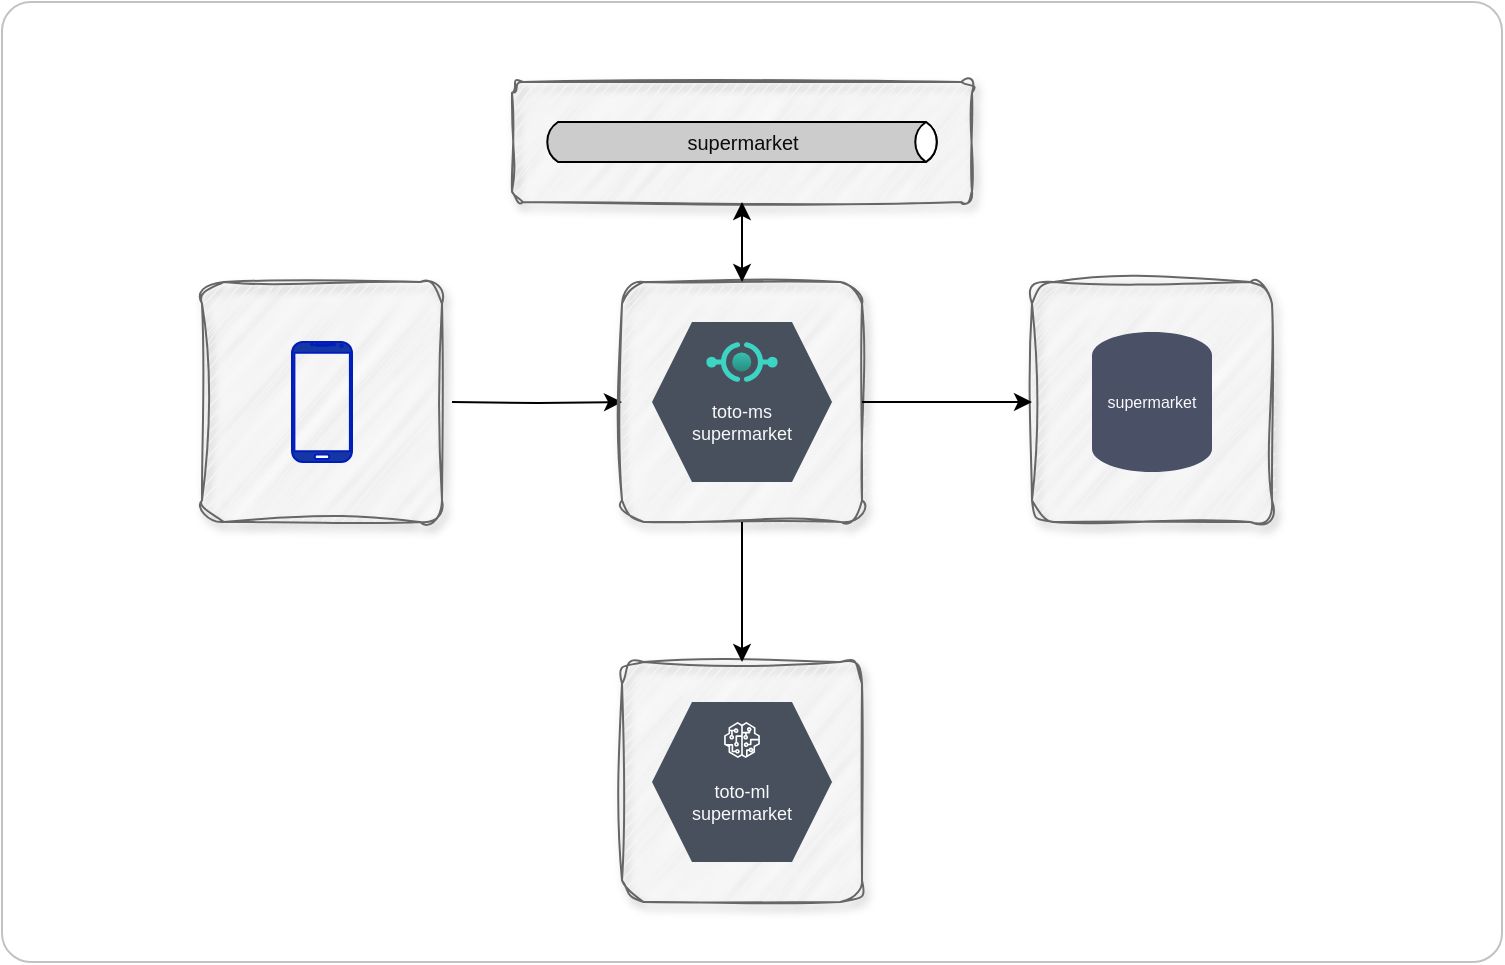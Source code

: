 <mxfile pages="2">
    <diagram id="yPxyJZ8AM_hMuL3Unpa9" name="Architecture">
        <mxGraphModel dx="613" dy="642" grid="1" gridSize="10" guides="1" tooltips="1" connect="1" arrows="1" fold="1" page="1" pageScale="1" pageWidth="850" pageHeight="1100" background="#ffffff" math="0" shadow="0">
            <root>
                <mxCell id="0"/>
                <mxCell id="1" parent="0"/>
                <mxCell id="2" value="" style="whiteSpace=wrap;html=1;rounded=1;arcSize=3;strokeColor=#C2C2C2;" vertex="1" parent="1">
                    <mxGeometry x="920" y="30" width="750" height="480" as="geometry"/>
                </mxCell>
                <mxCell id="lnCJ62yekiQtUyWYJ2vn-1" value="" style="whiteSpace=wrap;html=1;aspect=fixed;fillColor=#f5f5f5;rounded=1;shadow=1;fontColor=#333333;strokeColor=#666666;arcSize=9;glass=0;sketch=1;curveFitting=1;jiggle=2;" parent="1" vertex="1">
                    <mxGeometry x="1020" y="170" width="120" height="120" as="geometry"/>
                </mxCell>
                <mxCell id="lnCJ62yekiQtUyWYJ2vn-2" style="edgeStyle=orthogonalEdgeStyle;rounded=0;orthogonalLoop=1;jettySize=auto;html=1;entryX=0;entryY=0.5;entryDx=0;entryDy=0;" parent="1" target="lnCJ62yekiQtUyWYJ2vn-5" edge="1">
                    <mxGeometry relative="1" as="geometry">
                        <mxPoint x="1145" y="230" as="sourcePoint"/>
                    </mxGeometry>
                </mxCell>
                <mxCell id="lnCJ62yekiQtUyWYJ2vn-3" value="" style="verticalLabelPosition=bottom;verticalAlign=top;html=1;shadow=0;dashed=0;strokeWidth=1;shape=mxgraph.android.phone2;strokeColor=#001DBC;fillColor=#1537a6;fontColor=#ffffff;" parent="1" vertex="1">
                    <mxGeometry x="1065" y="200" width="30" height="60" as="geometry"/>
                </mxCell>
                <mxCell id="lnCJ62yekiQtUyWYJ2vn-4" value="" style="group;rounded=1;arcSize=14;" parent="1" vertex="1" connectable="0">
                    <mxGeometry x="1245" y="190" width="115" height="110" as="geometry"/>
                </mxCell>
                <mxCell id="lnCJ62yekiQtUyWYJ2vn-5" value="" style="whiteSpace=wrap;html=1;aspect=fixed;fillColor=#f5f5f5;rounded=1;shadow=1;fontColor=#333333;strokeColor=#666666;arcSize=9;glass=0;sketch=1;curveFitting=1;jiggle=2;" parent="lnCJ62yekiQtUyWYJ2vn-4" vertex="1">
                    <mxGeometry x="-14.99" y="-20" width="120" height="120" as="geometry"/>
                </mxCell>
                <mxCell id="lnCJ62yekiQtUyWYJ2vn-6" value="&lt;div style=&quot;font-size: 9px;&quot;&gt;&lt;font style=&quot;font-size: 9px;&quot;&gt;toto-ms&lt;/font&gt;&lt;/div&gt;&lt;div style=&quot;font-size: 9px;&quot;&gt;&lt;font style=&quot;font-size: 9px;&quot;&gt;supermarket&lt;font style=&quot;font-size: 9px;&quot;&gt;&lt;br style=&quot;font-size: 9px;&quot;&gt;&lt;/font&gt;&lt;/font&gt;&lt;/div&gt;" style="shape=hexagon;perimeter=hexagonPerimeter2;whiteSpace=wrap;html=1;fixedSize=1;fillColor=#48505E;strokeColor=none;fontColor=#f8fafa;verticalAlign=bottom;spacingBottom=16;fontSize=9;" parent="lnCJ62yekiQtUyWYJ2vn-4" vertex="1">
                    <mxGeometry width="90" height="80" as="geometry"/>
                </mxCell>
                <mxCell id="lnCJ62yekiQtUyWYJ2vn-7" value="" style="image;aspect=fixed;html=1;points=[];align=center;fontSize=12;image=img/lib/azure2/other/API_Proxy.svg;imageBackground=none;" parent="lnCJ62yekiQtUyWYJ2vn-4" vertex="1">
                    <mxGeometry x="27.11" y="10" width="35.79" height="20" as="geometry"/>
                </mxCell>
                <mxCell id="lnCJ62yekiQtUyWYJ2vn-8" value="" style="group;rounded=1;arcSize=14;" parent="1" vertex="1" connectable="0">
                    <mxGeometry x="1245" y="380" width="115" height="110" as="geometry"/>
                </mxCell>
                <mxCell id="lnCJ62yekiQtUyWYJ2vn-9" value="" style="whiteSpace=wrap;html=1;aspect=fixed;fillColor=#f5f5f5;rounded=1;shadow=1;fontColor=#333333;strokeColor=#666666;arcSize=9;glass=0;sketch=1;curveFitting=1;jiggle=2;" parent="lnCJ62yekiQtUyWYJ2vn-8" vertex="1">
                    <mxGeometry x="-14.99" y="-20" width="120" height="120" as="geometry"/>
                </mxCell>
                <mxCell id="lnCJ62yekiQtUyWYJ2vn-10" value="" style="group" parent="lnCJ62yekiQtUyWYJ2vn-8" vertex="1" connectable="0">
                    <mxGeometry width="90" height="80" as="geometry"/>
                </mxCell>
                <mxCell id="lnCJ62yekiQtUyWYJ2vn-11" value="&lt;div style=&quot;font-size: 9px;&quot;&gt;&lt;font style=&quot;font-size: 9px;&quot;&gt;toto-ml&lt;/font&gt;&lt;/div&gt;&lt;div style=&quot;font-size: 9px;&quot;&gt;&lt;font style=&quot;font-size: 9px;&quot;&gt;supermarket&lt;font style=&quot;font-size: 9px;&quot;&gt;&lt;br style=&quot;font-size: 9px;&quot;&gt;&lt;/font&gt;&lt;/font&gt;&lt;/div&gt;" style="shape=hexagon;perimeter=hexagonPerimeter2;whiteSpace=wrap;html=1;fixedSize=1;fillColor=#48505E;strokeColor=none;fontColor=#f8fafa;verticalAlign=bottom;spacingBottom=16;fontSize=9;" parent="lnCJ62yekiQtUyWYJ2vn-10" vertex="1">
                    <mxGeometry width="90" height="80" as="geometry"/>
                </mxCell>
                <mxCell id="lnCJ62yekiQtUyWYJ2vn-12" value="" style="sketch=0;outlineConnect=0;dashed=0;verticalLabelPosition=bottom;verticalAlign=top;align=center;html=1;fontSize=12;fontStyle=0;aspect=fixed;pointerEvents=1;shape=mxgraph.aws4.sagemaker_model;" parent="lnCJ62yekiQtUyWYJ2vn-10" vertex="1">
                    <mxGeometry x="36" y="10" width="18" height="18" as="geometry"/>
                </mxCell>
                <mxCell id="lnCJ62yekiQtUyWYJ2vn-13" value="" style="group;verticalAlign=top;" parent="1" vertex="1" connectable="0">
                    <mxGeometry x="1175" y="70" width="230" height="60" as="geometry"/>
                </mxCell>
                <mxCell id="lnCJ62yekiQtUyWYJ2vn-14" value="" style="whiteSpace=wrap;html=1;fillColor=#f5f5f5;rounded=1;shadow=1;fontColor=#333333;strokeColor=#666666;arcSize=9;glass=0;sketch=1;curveFitting=1;jiggle=2;imageAspect=0;imageHeight=67;perimeterSpacing=0;" parent="lnCJ62yekiQtUyWYJ2vn-13" vertex="1">
                    <mxGeometry width="230" height="60" as="geometry"/>
                </mxCell>
                <mxCell id="lnCJ62yekiQtUyWYJ2vn-15" value="&lt;font color=&quot;#0c0c0c&quot; style=&quot;font-size: 10px;&quot;&gt;supermarket&lt;/font&gt;" style="html=1;outlineConnect=0;fillColor=#CCCCCC;strokeColor=default;gradientColor=none;gradientDirection=north;strokeWidth=1;shape=mxgraph.networks.bus;gradientColor=none;gradientDirection=north;fontColor=#ffffff;perimeter=backbonePerimeter;backboneSize=20;shadow=0;fontSize=10;" parent="lnCJ62yekiQtUyWYJ2vn-13" vertex="1">
                    <mxGeometry x="15" y="19.997" width="200" height="20" as="geometry"/>
                </mxCell>
                <mxCell id="lnCJ62yekiQtUyWYJ2vn-16" style="edgeStyle=orthogonalEdgeStyle;rounded=0;orthogonalLoop=1;jettySize=auto;html=1;entryX=0.5;entryY=0;entryDx=0;entryDy=0;" parent="1" source="lnCJ62yekiQtUyWYJ2vn-5" target="lnCJ62yekiQtUyWYJ2vn-9" edge="1">
                    <mxGeometry relative="1" as="geometry"/>
                </mxCell>
                <mxCell id="lnCJ62yekiQtUyWYJ2vn-17" value="" style="whiteSpace=wrap;html=1;aspect=fixed;fillColor=#f5f5f5;rounded=1;shadow=1;fontColor=#333333;strokeColor=#666666;arcSize=9;glass=0;sketch=1;curveFitting=1;jiggle=2;" parent="1" vertex="1">
                    <mxGeometry x="1435" y="170" width="120" height="120" as="geometry"/>
                </mxCell>
                <mxCell id="lnCJ62yekiQtUyWYJ2vn-18" value="supermarket" style="strokeWidth=2;html=1;shape=mxgraph.flowchart.database;whiteSpace=wrap;fontSize=8;fillColor=#4a5066;strokeColor=none;fontColor=#fafafa;" parent="1" vertex="1">
                    <mxGeometry x="1465" y="195" width="60" height="70" as="geometry"/>
                </mxCell>
                <mxCell id="lnCJ62yekiQtUyWYJ2vn-19" style="edgeStyle=orthogonalEdgeStyle;rounded=0;orthogonalLoop=1;jettySize=auto;html=1;" parent="1" source="lnCJ62yekiQtUyWYJ2vn-5" target="lnCJ62yekiQtUyWYJ2vn-17" edge="1">
                    <mxGeometry relative="1" as="geometry"/>
                </mxCell>
                <mxCell id="lnCJ62yekiQtUyWYJ2vn-20" style="edgeStyle=orthogonalEdgeStyle;rounded=0;orthogonalLoop=1;jettySize=auto;html=1;exitX=0.5;exitY=0;exitDx=0;exitDy=0;entryX=0.5;entryY=1;entryDx=0;entryDy=0;startArrow=classic;startFill=1;" parent="1" source="lnCJ62yekiQtUyWYJ2vn-5" target="lnCJ62yekiQtUyWYJ2vn-14" edge="1">
                    <mxGeometry relative="1" as="geometry"/>
                </mxCell>
            </root>
        </mxGraphModel>
    </diagram>
    <diagram name="Flow 1" id="ctHLmJBiPTk4kEDyf0uC">
        <mxGraphModel dx="584" dy="797" grid="1" gridSize="10" guides="1" tooltips="1" connect="1" arrows="1" fold="1" page="1" pageScale="1" pageWidth="850" pageHeight="1100" math="0" shadow="0">
            <root>
                <mxCell id="vyV7tBqPM29eVG8tMl74-0"/>
                <mxCell id="vyV7tBqPM29eVG8tMl74-1" parent="vyV7tBqPM29eVG8tMl74-0"/>
                <mxCell id="vyV7tBqPM29eVG8tMl74-2" value="" style="whiteSpace=wrap;html=1;aspect=fixed;fillColor=#f5f5f5;rounded=1;shadow=1;fontColor=#333333;strokeColor=#666666;arcSize=9;glass=0;sketch=1;curveFitting=1;jiggle=2;" vertex="1" parent="vyV7tBqPM29eVG8tMl74-1">
                    <mxGeometry x="900" y="170" width="120" height="120" as="geometry"/>
                </mxCell>
                <mxCell id="vyV7tBqPM29eVG8tMl74-3" style="edgeStyle=orthogonalEdgeStyle;rounded=0;orthogonalLoop=1;jettySize=auto;html=1;entryX=0;entryY=0.5;entryDx=0;entryDy=0;exitX=1;exitY=0.5;exitDx=0;exitDy=0;" edge="1" parent="vyV7tBqPM29eVG8tMl74-1" target="vyV7tBqPM29eVG8tMl74-6" source="vyV7tBqPM29eVG8tMl74-2">
                    <mxGeometry relative="1" as="geometry">
                        <mxPoint x="1145" y="230" as="sourcePoint"/>
                    </mxGeometry>
                </mxCell>
                <mxCell id="Lie1hnAzMxNPA37Isurs-0" value="Add item" style="edgeLabel;html=1;align=center;verticalAlign=middle;resizable=0;points=[];" vertex="1" connectable="0" parent="vyV7tBqPM29eVG8tMl74-3">
                    <mxGeometry x="-0.181" y="-1" relative="1" as="geometry">
                        <mxPoint x="4" y="-11" as="offset"/>
                    </mxGeometry>
                </mxCell>
                <mxCell id="vyV7tBqPM29eVG8tMl74-4" value="" style="verticalLabelPosition=bottom;verticalAlign=top;html=1;shadow=0;dashed=0;strokeWidth=1;shape=mxgraph.android.phone2;strokeColor=#001DBC;fillColor=#1537a6;fontColor=#ffffff;" vertex="1" parent="vyV7tBqPM29eVG8tMl74-1">
                    <mxGeometry x="945" y="200" width="30" height="60" as="geometry"/>
                </mxCell>
                <mxCell id="vyV7tBqPM29eVG8tMl74-5" value="" style="group;rounded=1;arcSize=14;" vertex="1" connectable="0" parent="vyV7tBqPM29eVG8tMl74-1">
                    <mxGeometry x="1245" y="190" width="115" height="110" as="geometry"/>
                </mxCell>
                <mxCell id="vyV7tBqPM29eVG8tMl74-6" value="" style="whiteSpace=wrap;html=1;aspect=fixed;fillColor=#f5f5f5;rounded=1;shadow=1;fontColor=#333333;strokeColor=#666666;arcSize=9;glass=0;sketch=1;curveFitting=1;jiggle=2;" vertex="1" parent="vyV7tBqPM29eVG8tMl74-5">
                    <mxGeometry x="-14.99" y="-20" width="120" height="120" as="geometry"/>
                </mxCell>
                <mxCell id="vyV7tBqPM29eVG8tMl74-7" value="&lt;div style=&quot;font-size: 9px;&quot;&gt;&lt;font style=&quot;font-size: 9px;&quot;&gt;toto-ms&lt;/font&gt;&lt;/div&gt;&lt;div style=&quot;font-size: 9px;&quot;&gt;&lt;font style=&quot;font-size: 9px;&quot;&gt;supermarket&lt;font style=&quot;font-size: 9px;&quot;&gt;&lt;br style=&quot;font-size: 9px;&quot;&gt;&lt;/font&gt;&lt;/font&gt;&lt;/div&gt;" style="shape=hexagon;perimeter=hexagonPerimeter2;whiteSpace=wrap;html=1;fixedSize=1;fillColor=#48505E;strokeColor=none;fontColor=#f8fafa;verticalAlign=bottom;spacingBottom=16;fontSize=9;" vertex="1" parent="vyV7tBqPM29eVG8tMl74-5">
                    <mxGeometry width="90" height="80" as="geometry"/>
                </mxCell>
                <mxCell id="vyV7tBqPM29eVG8tMl74-8" value="" style="image;aspect=fixed;html=1;points=[];align=center;fontSize=12;image=img/lib/azure2/other/API_Proxy.svg;imageBackground=none;" vertex="1" parent="vyV7tBqPM29eVG8tMl74-5">
                    <mxGeometry x="27.11" y="10" width="35.79" height="20" as="geometry"/>
                </mxCell>
                <mxCell id="vyV7tBqPM29eVG8tMl74-9" value="" style="group;rounded=1;arcSize=14;" vertex="1" connectable="0" parent="vyV7tBqPM29eVG8tMl74-1">
                    <mxGeometry x="1245" y="380" width="115" height="110" as="geometry"/>
                </mxCell>
                <mxCell id="vyV7tBqPM29eVG8tMl74-10" value="" style="whiteSpace=wrap;html=1;aspect=fixed;fillColor=#f5f5f5;rounded=1;shadow=1;fontColor=#333333;strokeColor=#666666;arcSize=9;glass=0;sketch=1;curveFitting=1;jiggle=2;" vertex="1" parent="vyV7tBqPM29eVG8tMl74-9">
                    <mxGeometry x="-14.99" y="-20" width="120" height="120" as="geometry"/>
                </mxCell>
                <mxCell id="vyV7tBqPM29eVG8tMl74-11" value="" style="group" vertex="1" connectable="0" parent="vyV7tBqPM29eVG8tMl74-9">
                    <mxGeometry width="90" height="80" as="geometry"/>
                </mxCell>
                <mxCell id="vyV7tBqPM29eVG8tMl74-12" value="&lt;div style=&quot;font-size: 9px;&quot;&gt;&lt;font style=&quot;font-size: 9px;&quot;&gt;toto-ml&lt;/font&gt;&lt;/div&gt;&lt;div style=&quot;font-size: 9px;&quot;&gt;&lt;font style=&quot;font-size: 9px;&quot;&gt;supermarket&lt;font style=&quot;font-size: 9px;&quot;&gt;&lt;br style=&quot;font-size: 9px;&quot;&gt;&lt;/font&gt;&lt;/font&gt;&lt;/div&gt;" style="shape=hexagon;perimeter=hexagonPerimeter2;whiteSpace=wrap;html=1;fixedSize=1;fillColor=#48505E;strokeColor=none;fontColor=#f8fafa;verticalAlign=bottom;spacingBottom=16;fontSize=9;" vertex="1" parent="vyV7tBqPM29eVG8tMl74-11">
                    <mxGeometry width="90" height="80" as="geometry"/>
                </mxCell>
                <mxCell id="vyV7tBqPM29eVG8tMl74-13" value="" style="sketch=0;outlineConnect=0;dashed=0;verticalLabelPosition=bottom;verticalAlign=top;align=center;html=1;fontSize=12;fontStyle=0;aspect=fixed;pointerEvents=1;shape=mxgraph.aws4.sagemaker_model;" vertex="1" parent="vyV7tBqPM29eVG8tMl74-11">
                    <mxGeometry x="36" y="10" width="18" height="18" as="geometry"/>
                </mxCell>
                <mxCell id="vyV7tBqPM29eVG8tMl74-14" value="" style="group;verticalAlign=top;" vertex="1" connectable="0" parent="vyV7tBqPM29eVG8tMl74-1">
                    <mxGeometry x="1175.01" y="40" width="230" height="60" as="geometry"/>
                </mxCell>
                <mxCell id="vyV7tBqPM29eVG8tMl74-15" value="" style="whiteSpace=wrap;html=1;fillColor=#f5f5f5;rounded=1;shadow=1;fontColor=#333333;strokeColor=#666666;arcSize=9;glass=0;sketch=1;curveFitting=1;jiggle=2;imageAspect=0;imageHeight=67;perimeterSpacing=0;" vertex="1" parent="vyV7tBqPM29eVG8tMl74-14">
                    <mxGeometry width="230" height="60" as="geometry"/>
                </mxCell>
                <mxCell id="vyV7tBqPM29eVG8tMl74-16" value="&lt;font color=&quot;#0c0c0c&quot; style=&quot;font-size: 10px;&quot;&gt;supermarket&lt;/font&gt;" style="html=1;outlineConnect=0;fillColor=#CCCCCC;strokeColor=default;gradientColor=none;gradientDirection=north;strokeWidth=1;shape=mxgraph.networks.bus;gradientColor=none;gradientDirection=north;fontColor=#ffffff;perimeter=backbonePerimeter;backboneSize=20;shadow=0;fontSize=10;" vertex="1" parent="vyV7tBqPM29eVG8tMl74-14">
                    <mxGeometry x="15" y="19.997" width="200" height="20" as="geometry"/>
                </mxCell>
                <mxCell id="vyV7tBqPM29eVG8tMl74-17" style="edgeStyle=orthogonalEdgeStyle;rounded=0;orthogonalLoop=1;jettySize=auto;html=1;entryX=0.5;entryY=0;entryDx=0;entryDy=0;" edge="1" parent="vyV7tBqPM29eVG8tMl74-1" source="vyV7tBqPM29eVG8tMl74-6" target="vyV7tBqPM29eVG8tMl74-10">
                    <mxGeometry relative="1" as="geometry"/>
                </mxCell>
                <mxCell id="Lie1hnAzMxNPA37Isurs-2" value="Sort Item" style="edgeLabel;html=1;align=center;verticalAlign=middle;resizable=0;points=[];" vertex="1" connectable="0" parent="vyV7tBqPM29eVG8tMl74-17">
                    <mxGeometry x="-0.057" y="3" relative="1" as="geometry">
                        <mxPoint as="offset"/>
                    </mxGeometry>
                </mxCell>
                <mxCell id="vyV7tBqPM29eVG8tMl74-18" value="" style="whiteSpace=wrap;html=1;aspect=fixed;fillColor=#f5f5f5;rounded=1;shadow=1;fontColor=#333333;strokeColor=#666666;arcSize=9;glass=0;sketch=1;curveFitting=1;jiggle=2;" vertex="1" parent="vyV7tBqPM29eVG8tMl74-1">
                    <mxGeometry x="1520" y="170" width="120" height="120" as="geometry"/>
                </mxCell>
                <mxCell id="vyV7tBqPM29eVG8tMl74-19" value="supermarket" style="strokeWidth=2;html=1;shape=mxgraph.flowchart.database;whiteSpace=wrap;fontSize=8;fillColor=#4a5066;strokeColor=none;fontColor=#fafafa;" vertex="1" parent="vyV7tBqPM29eVG8tMl74-1">
                    <mxGeometry x="1550" y="195" width="60" height="70" as="geometry"/>
                </mxCell>
                <mxCell id="vyV7tBqPM29eVG8tMl74-20" style="edgeStyle=orthogonalEdgeStyle;rounded=0;orthogonalLoop=1;jettySize=auto;html=1;" edge="1" parent="vyV7tBqPM29eVG8tMl74-1" source="vyV7tBqPM29eVG8tMl74-6" target="vyV7tBqPM29eVG8tMl74-18">
                    <mxGeometry relative="1" as="geometry"/>
                </mxCell>
                <mxCell id="Lie1hnAzMxNPA37Isurs-1" value="Save Item" style="edgeLabel;html=1;align=center;verticalAlign=middle;resizable=0;points=[];" vertex="1" connectable="0" parent="vyV7tBqPM29eVG8tMl74-20">
                    <mxGeometry x="-0.13" y="-3" relative="1" as="geometry">
                        <mxPoint y="-13" as="offset"/>
                    </mxGeometry>
                </mxCell>
                <mxCell id="Lie1hnAzMxNPA37Isurs-4" style="edgeStyle=orthogonalEdgeStyle;rounded=0;orthogonalLoop=1;jettySize=auto;html=1;exitX=0.25;exitY=0;exitDx=0;exitDy=0;entryX=0;entryY=0.5;entryDx=0;entryDy=0;" edge="1" parent="vyV7tBqPM29eVG8tMl74-1" source="vyV7tBqPM29eVG8tMl74-6" target="vyV7tBqPM29eVG8tMl74-15">
                    <mxGeometry relative="1" as="geometry"/>
                </mxCell>
                <mxCell id="Lie1hnAzMxNPA37Isurs-6" value="Item Added" style="edgeLabel;html=1;align=center;verticalAlign=middle;resizable=0;points=[];" vertex="1" connectable="0" parent="Lie1hnAzMxNPA37Isurs-4">
                    <mxGeometry x="-0.085" y="5" relative="1" as="geometry">
                        <mxPoint x="8" y="10" as="offset"/>
                    </mxGeometry>
                </mxCell>
                <mxCell id="Lie1hnAzMxNPA37Isurs-5" style="edgeStyle=orthogonalEdgeStyle;rounded=0;orthogonalLoop=1;jettySize=auto;html=1;exitX=1;exitY=0.5;exitDx=0;exitDy=0;entryX=0.75;entryY=0;entryDx=0;entryDy=0;" edge="1" parent="vyV7tBqPM29eVG8tMl74-1" source="vyV7tBqPM29eVG8tMl74-15" target="vyV7tBqPM29eVG8tMl74-6">
                    <mxGeometry relative="1" as="geometry"/>
                </mxCell>
                <mxCell id="Lie1hnAzMxNPA37Isurs-7" value="Item Added" style="edgeLabel;html=1;align=center;verticalAlign=middle;resizable=0;points=[];" vertex="1" connectable="0" parent="Lie1hnAzMxNPA37Isurs-5">
                    <mxGeometry x="-0.111" y="1" relative="1" as="geometry">
                        <mxPoint x="-10" y="14" as="offset"/>
                    </mxGeometry>
                </mxCell>
                <mxCell id="Lie1hnAzMxNPA37Isurs-8" style="edgeStyle=orthogonalEdgeStyle;rounded=0;orthogonalLoop=1;jettySize=auto;html=1;exitX=1;exitY=0.75;exitDx=0;exitDy=0;entryX=0;entryY=0.75;entryDx=0;entryDy=0;" edge="1" parent="vyV7tBqPM29eVG8tMl74-1" source="vyV7tBqPM29eVG8tMl74-6" target="vyV7tBqPM29eVG8tMl74-18">
                    <mxGeometry relative="1" as="geometry"/>
                </mxCell>
                <mxCell id="Lie1hnAzMxNPA37Isurs-9" value="Save Sorted Lists" style="edgeLabel;html=1;align=center;verticalAlign=middle;resizable=0;points=[];" vertex="1" connectable="0" parent="Lie1hnAzMxNPA37Isurs-8">
                    <mxGeometry x="0.271" y="-2" relative="1" as="geometry">
                        <mxPoint x="-18" y="8" as="offset"/>
                    </mxGeometry>
                </mxCell>
                <mxCell id="Lie1hnAzMxNPA37Isurs-12" value="1" style="ellipse;whiteSpace=wrap;html=1;aspect=fixed;strokeColor=none;fillColor=#dadab9;" vertex="1" parent="vyV7tBqPM29eVG8tMl74-1">
                    <mxGeometry x="1050" y="190" width="30" height="30" as="geometry"/>
                </mxCell>
                <mxCell id="Lie1hnAzMxNPA37Isurs-16" value="2" style="ellipse;whiteSpace=wrap;html=1;aspect=fixed;strokeColor=none;fillColor=#dadab9;" vertex="1" parent="vyV7tBqPM29eVG8tMl74-1">
                    <mxGeometry x="1360" y="195" width="30" height="30" as="geometry"/>
                </mxCell>
                <mxCell id="Lie1hnAzMxNPA37Isurs-17" value="3" style="ellipse;whiteSpace=wrap;html=1;aspect=fixed;strokeColor=none;fillColor=#dadab9;" vertex="1" parent="vyV7tBqPM29eVG8tMl74-1">
                    <mxGeometry x="1200" y="110" width="30" height="30" as="geometry"/>
                </mxCell>
                <mxCell id="Lie1hnAzMxNPA37Isurs-18" value="4" style="ellipse;whiteSpace=wrap;html=1;aspect=fixed;strokeColor=none;fillColor=#dadab9;" vertex="1" parent="vyV7tBqPM29eVG8tMl74-1">
                    <mxGeometry x="1420" y="110" width="30" height="30" as="geometry"/>
                </mxCell>
                <mxCell id="Lie1hnAzMxNPA37Isurs-19" value="5" style="ellipse;whiteSpace=wrap;html=1;aspect=fixed;strokeColor=none;fillColor=#dadab9;" vertex="1" parent="vyV7tBqPM29eVG8tMl74-1">
                    <mxGeometry x="1230" y="310" width="30" height="30" as="geometry"/>
                </mxCell>
                <mxCell id="Lie1hnAzMxNPA37Isurs-20" value="6" style="ellipse;whiteSpace=wrap;html=1;aspect=fixed;strokeColor=none;fillColor=#dadab9;" vertex="1" parent="vyV7tBqPM29eVG8tMl74-1">
                    <mxGeometry x="1430" y="280" width="30" height="30" as="geometry"/>
                </mxCell>
            </root>
        </mxGraphModel>
    </diagram>
</mxfile>
